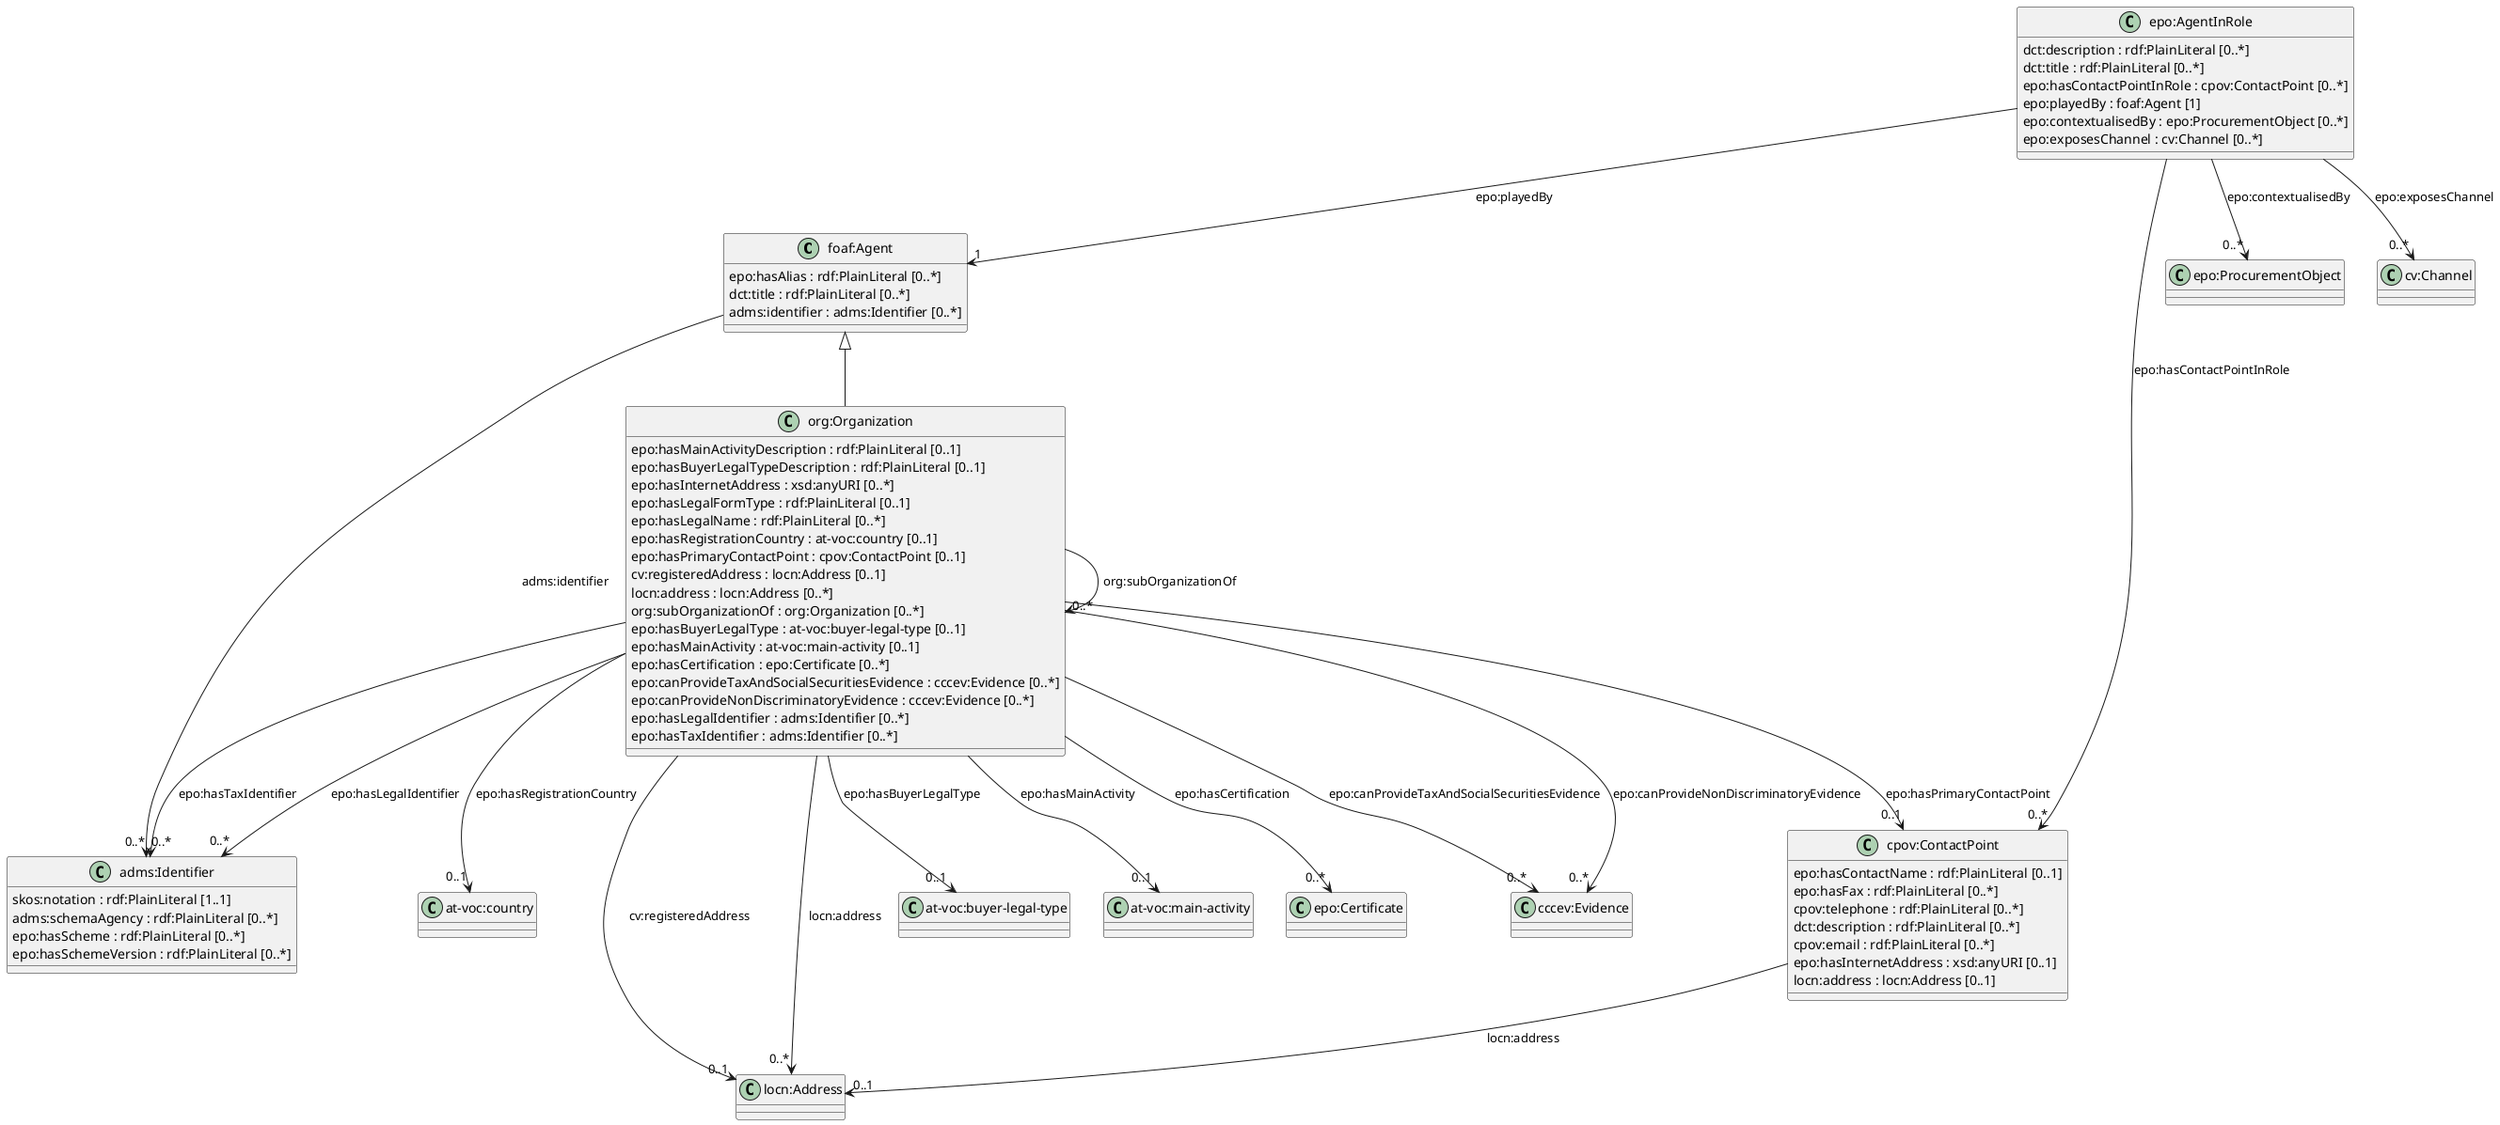 
epo:AgentInRole
foaf:Agent
org:Organization
cpov:ContactPoint
adms:Identifier
Diagram
Shacl
Nodes (5/721)
Edges (38/1548)


@startuml
class "foaf:Agent" {
  epo:hasAlias : rdf:PlainLiteral [0..*]
  dct:title : rdf:PlainLiteral [0..*]
  adms:identifier : adms:Identifier [0..*]
}
class "cpov:ContactPoint" {
  epo:hasContactName : rdf:PlainLiteral [0..1]
  epo:hasFax : rdf:PlainLiteral [0..*]
  cpov:telephone : rdf:PlainLiteral [0..*]
  dct:description : rdf:PlainLiteral [0..*]
  cpov:email : rdf:PlainLiteral [0..*]
  epo:hasInternetAddress : xsd:anyURI [0..1]
  locn:address : locn:Address [0..1]
}
class "org:Organization" {
  epo:hasMainActivityDescription : rdf:PlainLiteral [0..1]
  epo:hasBuyerLegalTypeDescription : rdf:PlainLiteral [0..1]
  epo:hasInternetAddress : xsd:anyURI [0..*]
  epo:hasLegalFormType : rdf:PlainLiteral [0..1]
  epo:hasLegalName : rdf:PlainLiteral [0..*]
  epo:hasRegistrationCountry : at-voc:country [0..1]
  epo:hasPrimaryContactPoint : cpov:ContactPoint [0..1]
  cv:registeredAddress : locn:Address [0..1]
  locn:address : locn:Address [0..*]
  org:subOrganizationOf : org:Organization [0..*]
  epo:hasBuyerLegalType : at-voc:buyer-legal-type [0..1]
  epo:hasMainActivity : at-voc:main-activity [0..1]
  epo:hasCertification : epo:Certificate [0..*]
  epo:canProvideTaxAndSocialSecuritiesEvidence : cccev:Evidence [0..*]
  epo:canProvideNonDiscriminatoryEvidence : cccev:Evidence [0..*]
  epo:hasLegalIdentifier : adms:Identifier [0..*]
  epo:hasTaxIdentifier : adms:Identifier [0..*]
}
class "adms:Identifier" {
  skos:notation : rdf:PlainLiteral [1..1]
  adms:schemaAgency : rdf:PlainLiteral [0..*]
  epo:hasScheme : rdf:PlainLiteral [0..*]
  epo:hasSchemeVersion : rdf:PlainLiteral [0..*]
}
class "epo:AgentInRole" {
  dct:description : rdf:PlainLiteral [0..*]
  dct:title : rdf:PlainLiteral [0..*]
  epo:hasContactPointInRole : cpov:ContactPoint [0..*]
  epo:playedBy : foaf:Agent [1]
  epo:contextualisedBy : epo:ProcurementObject [0..*]
  epo:exposesChannel : cv:Channel [0..*]
}
"foaf:Agent" <|-- "org:Organization"
"org:Organization" --> "0..1" "at-voc:country" : epo:hasRegistrationCountry
"org:Organization" --> "0..1" "cpov:ContactPoint" : epo:hasPrimaryContactPoint
"epo:AgentInRole" --> "0..*" "cpov:ContactPoint" : epo:hasContactPointInRole
"org:Organization" --> "0..1" "locn:Address" : cv:registeredAddress
"foaf:Agent" --> "0..*" "adms:Identifier" : adms:identifier
"epo:AgentInRole" --> "1" "foaf:Agent" : epo:playedBy
"org:Organization" --> "0..*" "locn:Address" : locn:address
"org:Organization" --> "0..*" "org:Organization" : org:subOrganizationOf
"org:Organization" --> "0..1" "at-voc:buyer-legal-type" : epo:hasBuyerLegalType
"epo:AgentInRole" --> "0..*" "epo:ProcurementObject" : epo:contextualisedBy
"org:Organization" --> "0..1" "at-voc:main-activity" : epo:hasMainActivity
"org:Organization" --> "0..*" "epo:Certificate" : epo:hasCertification
"org:Organization" --> "0..*" "cccev:Evidence" : epo:canProvideTaxAndSocialSecuritiesEvidence
"org:Organization" --> "0..*" "cccev:Evidence" : epo:canProvideNonDiscriminatoryEvidence
"epo:AgentInRole" --> "0..*" "cv:Channel" : epo:exposesChannel
"org:Organization" --> "0..*" "adms:Identifier" : epo:hasLegalIdentifier
"org:Organization" --> "0..*" "adms:Identifier" : epo:hasTaxIdentifier
"cpov:ContactPoint" --> "0..1" "locn:Address" : locn:address
@enduml

